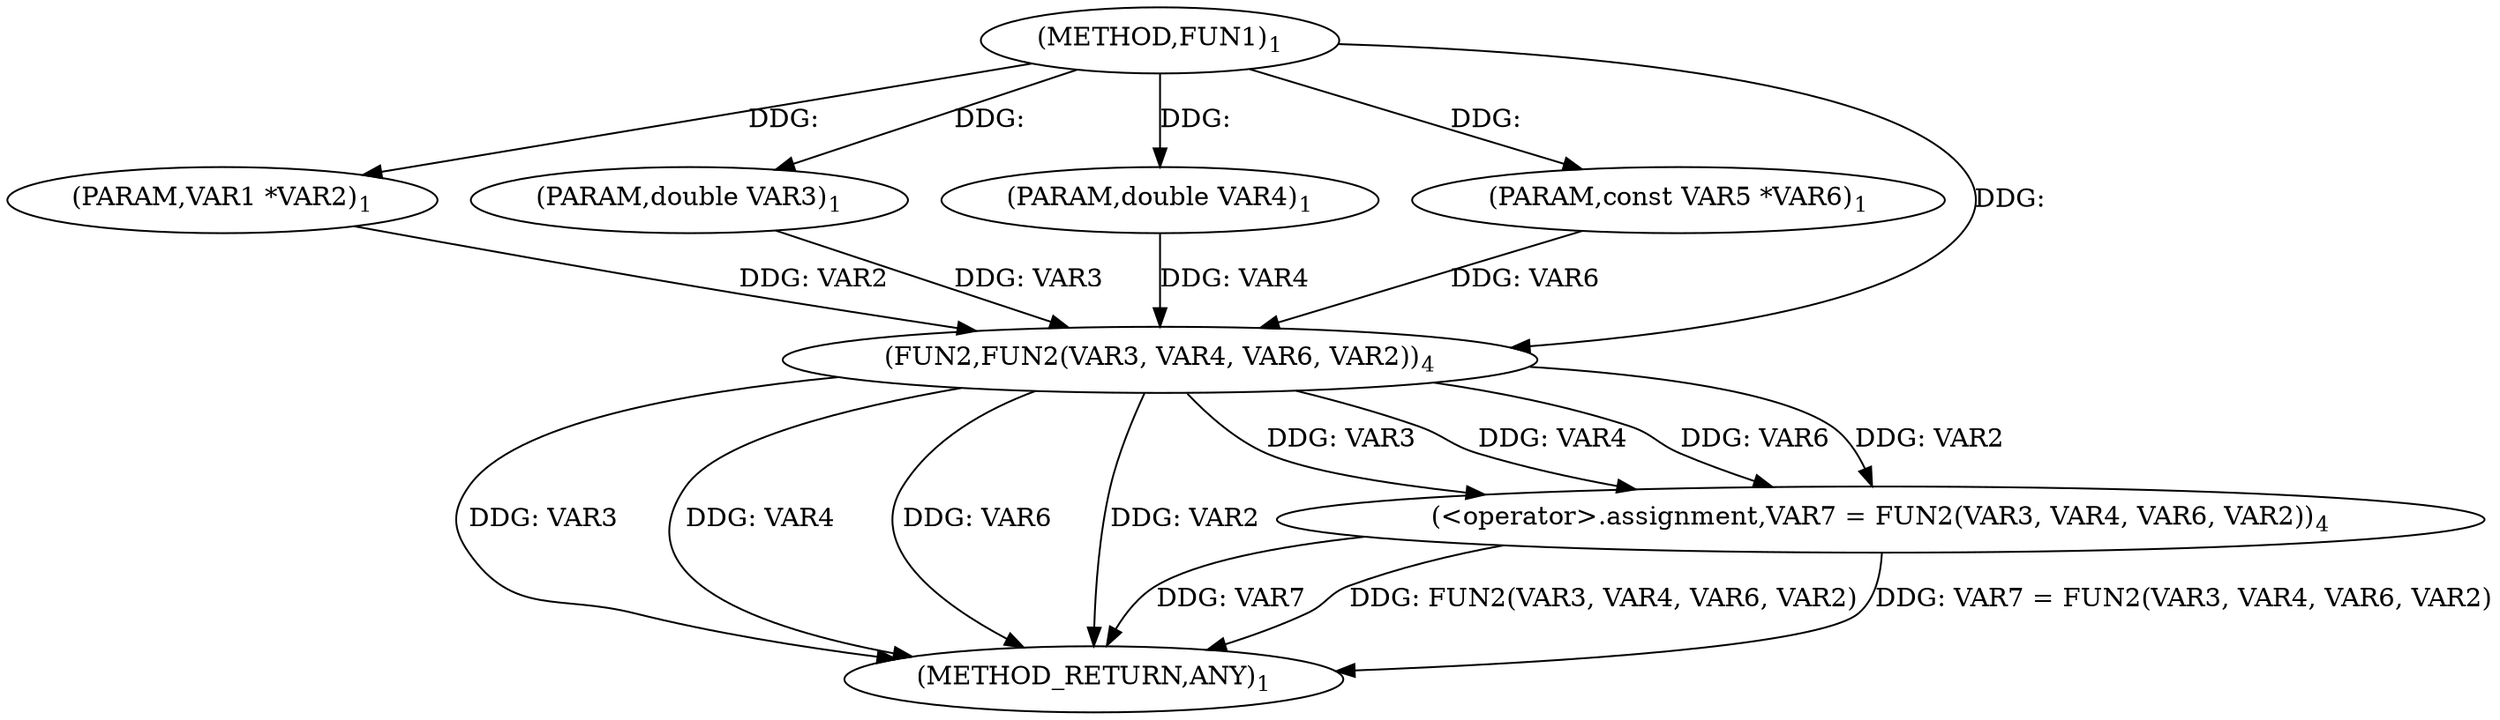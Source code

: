 digraph "FUN1" {  
"8" [label = <(METHOD,FUN1)<SUB>1</SUB>> ]
"23" [label = <(METHOD_RETURN,ANY)<SUB>1</SUB>> ]
"9" [label = <(PARAM,VAR1 *VAR2)<SUB>1</SUB>> ]
"10" [label = <(PARAM,double VAR3)<SUB>1</SUB>> ]
"11" [label = <(PARAM,double VAR4)<SUB>1</SUB>> ]
"12" [label = <(PARAM,const VAR5 *VAR6)<SUB>1</SUB>> ]
"15" [label = <(&lt;operator&gt;.assignment,VAR7 = FUN2(VAR3, VAR4, VAR6, VAR2))<SUB>4</SUB>> ]
"17" [label = <(FUN2,FUN2(VAR3, VAR4, VAR6, VAR2))<SUB>4</SUB>> ]
  "15" -> "23"  [ label = "DDG: VAR7"] 
  "17" -> "23"  [ label = "DDG: VAR3"] 
  "17" -> "23"  [ label = "DDG: VAR4"] 
  "17" -> "23"  [ label = "DDG: VAR6"] 
  "17" -> "23"  [ label = "DDG: VAR2"] 
  "15" -> "23"  [ label = "DDG: FUN2(VAR3, VAR4, VAR6, VAR2)"] 
  "15" -> "23"  [ label = "DDG: VAR7 = FUN2(VAR3, VAR4, VAR6, VAR2)"] 
  "8" -> "9"  [ label = "DDG: "] 
  "8" -> "10"  [ label = "DDG: "] 
  "8" -> "11"  [ label = "DDG: "] 
  "8" -> "12"  [ label = "DDG: "] 
  "17" -> "15"  [ label = "DDG: VAR3"] 
  "17" -> "15"  [ label = "DDG: VAR4"] 
  "17" -> "15"  [ label = "DDG: VAR6"] 
  "17" -> "15"  [ label = "DDG: VAR2"] 
  "10" -> "17"  [ label = "DDG: VAR3"] 
  "8" -> "17"  [ label = "DDG: "] 
  "11" -> "17"  [ label = "DDG: VAR4"] 
  "12" -> "17"  [ label = "DDG: VAR6"] 
  "9" -> "17"  [ label = "DDG: VAR2"] 
}

